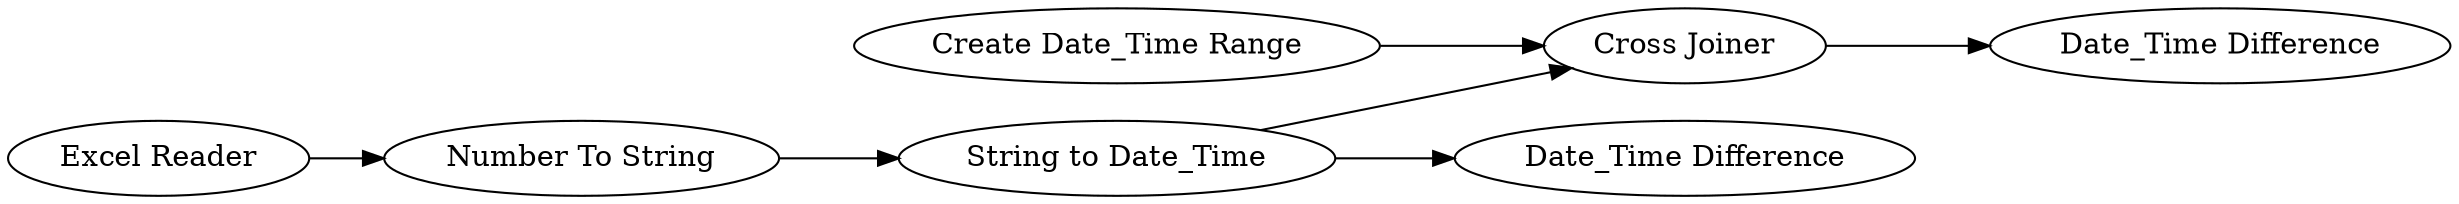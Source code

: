 digraph {
	4 -> 7
	4 -> 5
	3 -> 4
	8 -> 7
	7 -> 6
	1 -> 3
	5 [label="Date_Time Difference"]
	1 [label="Excel Reader"]
	7 [label="Cross Joiner"]
	4 [label="String to Date_Time"]
	6 [label="Date_Time Difference"]
	8 [label="Create Date_Time Range"]
	3 [label="Number To String"]
	rankdir=LR
}
